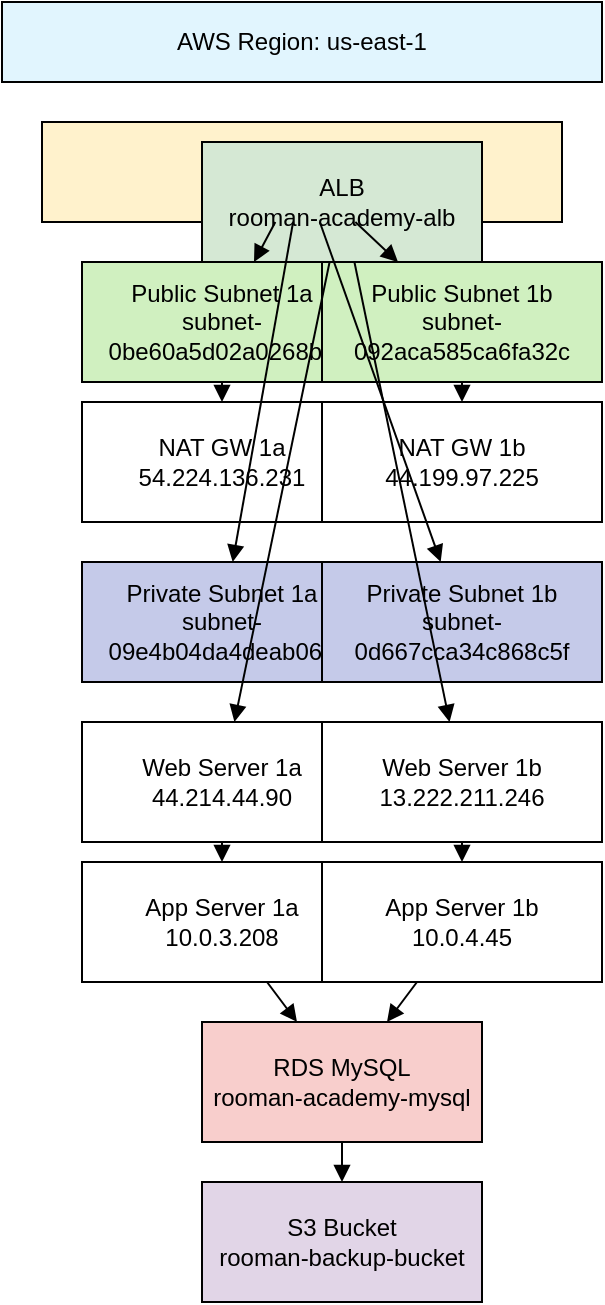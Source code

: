 <?xml version='1.0' encoding='utf-8'?>
<mxfile><diagram name="Rooman AWS Infra"><mxGraphModel><root><mxCell id="0" /><mxCell id="1" parent="0" /><mxCell id="region" value="AWS Region: us-east-1" style="shape=rectangle;whiteSpace=wrap;html=1;fillColor=#e1f5fe;strokeColor=#000000;fontSize=12;" vertex="1" parent="1"><mxGeometry as="geometry" x="20" y="20" width="300" height="40" /></mxCell><mxCell id="vpc" value="VPC: 10.0.0.0/16" style="shape=rectangle;whiteSpace=wrap;html=1;fillColor=#fff2cc;strokeColor=#000000;fontSize=12;" vertex="1" parent="1"><mxGeometry as="geometry" x="40" y="80" width="260" height="50" /></mxCell><mxCell id="pub_sub_1a" value="Public Subnet 1a&#10;subnet-0be60a5d02a0268b8" style="shape=rectangle;whiteSpace=wrap;html=1;fillColor=#d0f0c0;strokeColor=#000000;fontSize=12;" vertex="1" parent="1"><mxGeometry as="geometry" x="60" y="150" width="140" height="60" /></mxCell><mxCell id="pub_sub_1b" value="Public Subnet 1b&#10;subnet-092aca585ca6fa32c" style="shape=rectangle;whiteSpace=wrap;html=1;fillColor=#d0f0c0;strokeColor=#000000;fontSize=12;" vertex="1" parent="1"><mxGeometry as="geometry" x="180" y="150" width="140" height="60" /></mxCell><mxCell id="nat_1a" value="NAT GW 1a&#10;54.224.136.231" style="shape=rectangle;whiteSpace=wrap;html=1;fillColor=#FFFFFF;strokeColor=#000000;fontSize=12;" vertex="1" parent="1"><mxGeometry as="geometry" x="60" y="220" width="140" height="60" /></mxCell><mxCell id="nat_1b" value="NAT GW 1b&#10;44.199.97.225" style="shape=rectangle;whiteSpace=wrap;html=1;fillColor=#FFFFFF;strokeColor=#000000;fontSize=12;" vertex="1" parent="1"><mxGeometry as="geometry" x="180" y="220" width="140" height="60" /></mxCell><mxCell id="priv_sub_1a" value="Private Subnet 1a&#10;subnet-09e4b04da4deab060" style="shape=rectangle;whiteSpace=wrap;html=1;fillColor=#c5cae9;strokeColor=#000000;fontSize=12;" vertex="1" parent="1"><mxGeometry as="geometry" x="60" y="300" width="140" height="60" /></mxCell><mxCell id="priv_sub_1b" value="Private Subnet 1b&#10;subnet-0d667cca34c868c5f" style="shape=rectangle;whiteSpace=wrap;html=1;fillColor=#c5cae9;strokeColor=#000000;fontSize=12;" vertex="1" parent="1"><mxGeometry as="geometry" x="180" y="300" width="140" height="60" /></mxCell><mxCell id="alb" value="ALB&#10;rooman-academy-alb" style="shape=rectangle;whiteSpace=wrap;html=1;fillColor=#d5e8d4;strokeColor=#000000;fontSize=12;" vertex="1" parent="1"><mxGeometry as="geometry" x="120" y="90" width="140" height="60" /></mxCell><mxCell id="web_1a" value="Web Server 1a&#10;44.214.44.90" style="shape=rectangle;whiteSpace=wrap;html=1;fillColor=#FFFFFF;strokeColor=#000000;fontSize=12;" vertex="1" parent="1"><mxGeometry as="geometry" x="60" y="380" width="140" height="60" /></mxCell><mxCell id="web_1b" value="Web Server 1b&#10;13.222.211.246" style="shape=rectangle;whiteSpace=wrap;html=1;fillColor=#FFFFFF;strokeColor=#000000;fontSize=12;" vertex="1" parent="1"><mxGeometry as="geometry" x="180" y="380" width="140" height="60" /></mxCell><mxCell id="app_1a" value="App Server 1a&#10;10.0.3.208" style="shape=rectangle;whiteSpace=wrap;html=1;fillColor=#FFFFFF;strokeColor=#000000;fontSize=12;" vertex="1" parent="1"><mxGeometry as="geometry" x="60" y="450" width="140" height="60" /></mxCell><mxCell id="app_1b" value="App Server 1b&#10;10.0.4.45" style="shape=rectangle;whiteSpace=wrap;html=1;fillColor=#FFFFFF;strokeColor=#000000;fontSize=12;" vertex="1" parent="1"><mxGeometry as="geometry" x="180" y="450" width="140" height="60" /></mxCell><mxCell id="rds" value="RDS MySQL&#10;rooman-academy-mysql" style="shape=rectangle;whiteSpace=wrap;html=1;fillColor=#f8cecc;strokeColor=#000000;fontSize=12;" vertex="1" parent="1"><mxGeometry as="geometry" x="120" y="530" width="140" height="60" /></mxCell><mxCell id="s3" value="S3 Bucket&#10;rooman-backup-bucket" style="shape=rectangle;whiteSpace=wrap;html=1;fillColor=#e1d5e7;strokeColor=#000000;fontSize=12;" vertex="1" parent="1"><mxGeometry as="geometry" x="120" y="610" width="140" height="60" /></mxCell><mxCell id="200" edge="1" parent="1" source="alb" target="web_1a" style="endArrow=block;strokeColor=#000000;"><mxGeometry as="geometry" /></mxCell><mxCell id="201" edge="1" parent="1" source="alb" target="web_1b" style="endArrow=block;strokeColor=#000000;"><mxGeometry as="geometry" /></mxCell><mxCell id="202" edge="1" parent="1" source="web_1a" target="app_1a" style="endArrow=block;strokeColor=#000000;"><mxGeometry as="geometry" /></mxCell><mxCell id="203" edge="1" parent="1" source="web_1b" target="app_1b" style="endArrow=block;strokeColor=#000000;"><mxGeometry as="geometry" /></mxCell><mxCell id="204" edge="1" parent="1" source="app_1a" target="rds" style="endArrow=block;strokeColor=#000000;"><mxGeometry as="geometry" /></mxCell><mxCell id="205" edge="1" parent="1" source="app_1b" target="rds" style="endArrow=block;strokeColor=#000000;"><mxGeometry as="geometry" /></mxCell><mxCell id="206" edge="1" parent="1" source="vpc" target="pub_sub_1a" style="endArrow=block;strokeColor=#000000;"><mxGeometry as="geometry" /></mxCell><mxCell id="207" edge="1" parent="1" source="vpc" target="pub_sub_1b" style="endArrow=block;strokeColor=#000000;"><mxGeometry as="geometry" /></mxCell><mxCell id="208" edge="1" parent="1" source="pub_sub_1a" target="nat_1a" style="endArrow=block;strokeColor=#000000;"><mxGeometry as="geometry" /></mxCell><mxCell id="209" edge="1" parent="1" source="pub_sub_1b" target="nat_1b" style="endArrow=block;strokeColor=#000000;"><mxGeometry as="geometry" /></mxCell><mxCell id="210" edge="1" parent="1" source="vpc" target="priv_sub_1a" style="endArrow=block;strokeColor=#000000;"><mxGeometry as="geometry" /></mxCell><mxCell id="211" edge="1" parent="1" source="vpc" target="priv_sub_1b" style="endArrow=block;strokeColor=#000000;"><mxGeometry as="geometry" /></mxCell><mxCell id="212" edge="1" parent="1" source="rds" target="s3" style="endArrow=block;strokeColor=#000000;"><mxGeometry as="geometry" /></mxCell></root></mxGraphModel></diagram></mxfile>